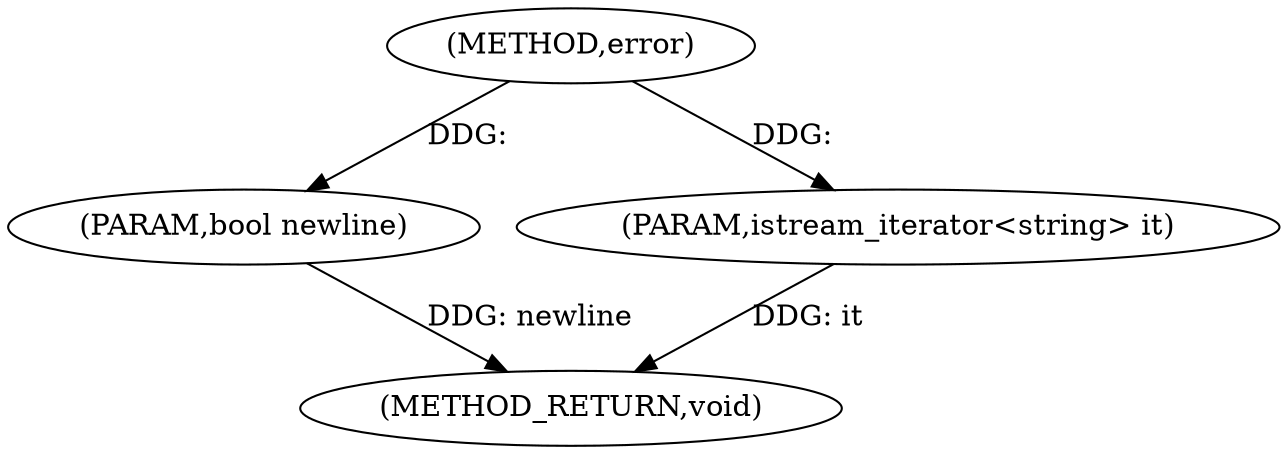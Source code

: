 digraph "error" {  
"1000117" [label = "(METHOD,error)" ]
"1000121" [label = "(METHOD_RETURN,void)" ]
"1000118" [label = "(PARAM,bool newline)" ]
"1000119" [label = "(PARAM,istream_iterator<string> it)" ]
  "1000118" -> "1000121"  [ label = "DDG: newline"] 
  "1000119" -> "1000121"  [ label = "DDG: it"] 
  "1000117" -> "1000118"  [ label = "DDG: "] 
  "1000117" -> "1000119"  [ label = "DDG: "] 
}
